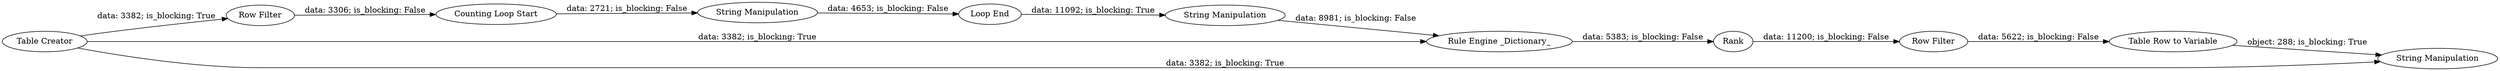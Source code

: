 digraph {
	"3081005303567530500_5" [label="Row Filter"]
	"3081005303567530500_2" [label="Counting Loop Start"]
	"3081005303567530500_14" [label=Rank]
	"3081005303567530500_8" [label="Row Filter"]
	"3081005303567530500_11" [label="Table Row to Variable"]
	"3081005303567530500_12" [label="Rule Engine _Dictionary_"]
	"3081005303567530500_1" [label="Table Creator"]
	"3081005303567530500_13" [label="String Manipulation"]
	"3081005303567530500_10" [label="String Manipulation"]
	"3081005303567530500_3" [label="String Manipulation"]
	"3081005303567530500_6" [label="Loop End"]
	"3081005303567530500_1" -> "3081005303567530500_5" [label="data: 3382; is_blocking: True"]
	"3081005303567530500_1" -> "3081005303567530500_12" [label="data: 3382; is_blocking: True"]
	"3081005303567530500_2" -> "3081005303567530500_3" [label="data: 2721; is_blocking: False"]
	"3081005303567530500_12" -> "3081005303567530500_14" [label="data: 5383; is_blocking: False"]
	"3081005303567530500_8" -> "3081005303567530500_11" [label="data: 5622; is_blocking: False"]
	"3081005303567530500_3" -> "3081005303567530500_6" [label="data: 4653; is_blocking: False"]
	"3081005303567530500_1" -> "3081005303567530500_10" [label="data: 3382; is_blocking: True"]
	"3081005303567530500_5" -> "3081005303567530500_2" [label="data: 3306; is_blocking: False"]
	"3081005303567530500_6" -> "3081005303567530500_13" [label="data: 11092; is_blocking: True"]
	"3081005303567530500_14" -> "3081005303567530500_8" [label="data: 11200; is_blocking: False"]
	"3081005303567530500_13" -> "3081005303567530500_12" [label="data: 8981; is_blocking: False"]
	"3081005303567530500_11" -> "3081005303567530500_10" [label="object: 288; is_blocking: True"]
	rankdir=LR
}
